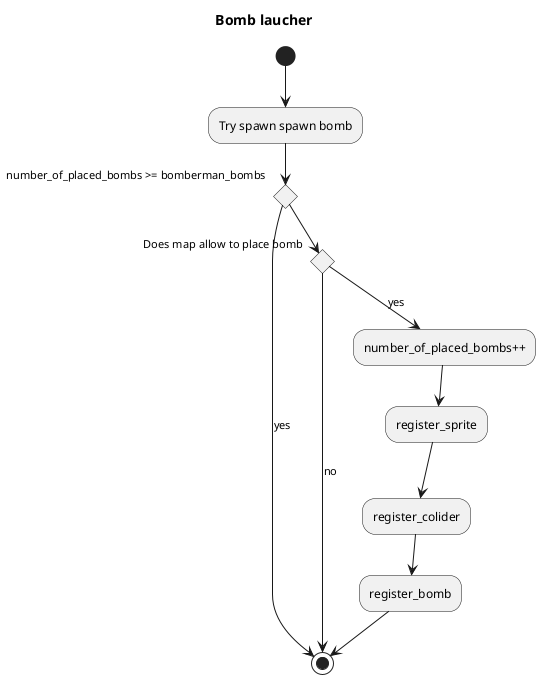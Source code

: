 @startuml

title Bomb laucher

(*) --> "Try spawn spawn bomb"

if "number_of_placed_bombs >= bomberman_bombs"
  --> [yes] (*)
else
  if "Does map allow to place bomb"
    --> [yes] number_of_placed_bombs++
  else
    --> [no] (*) 
  endif
endif

"number_of_placed_bombs++" --> register_sprite
register_sprite --> register_colider
register_colider --> register_bomb
register_bomb --> (*)

@enduml
